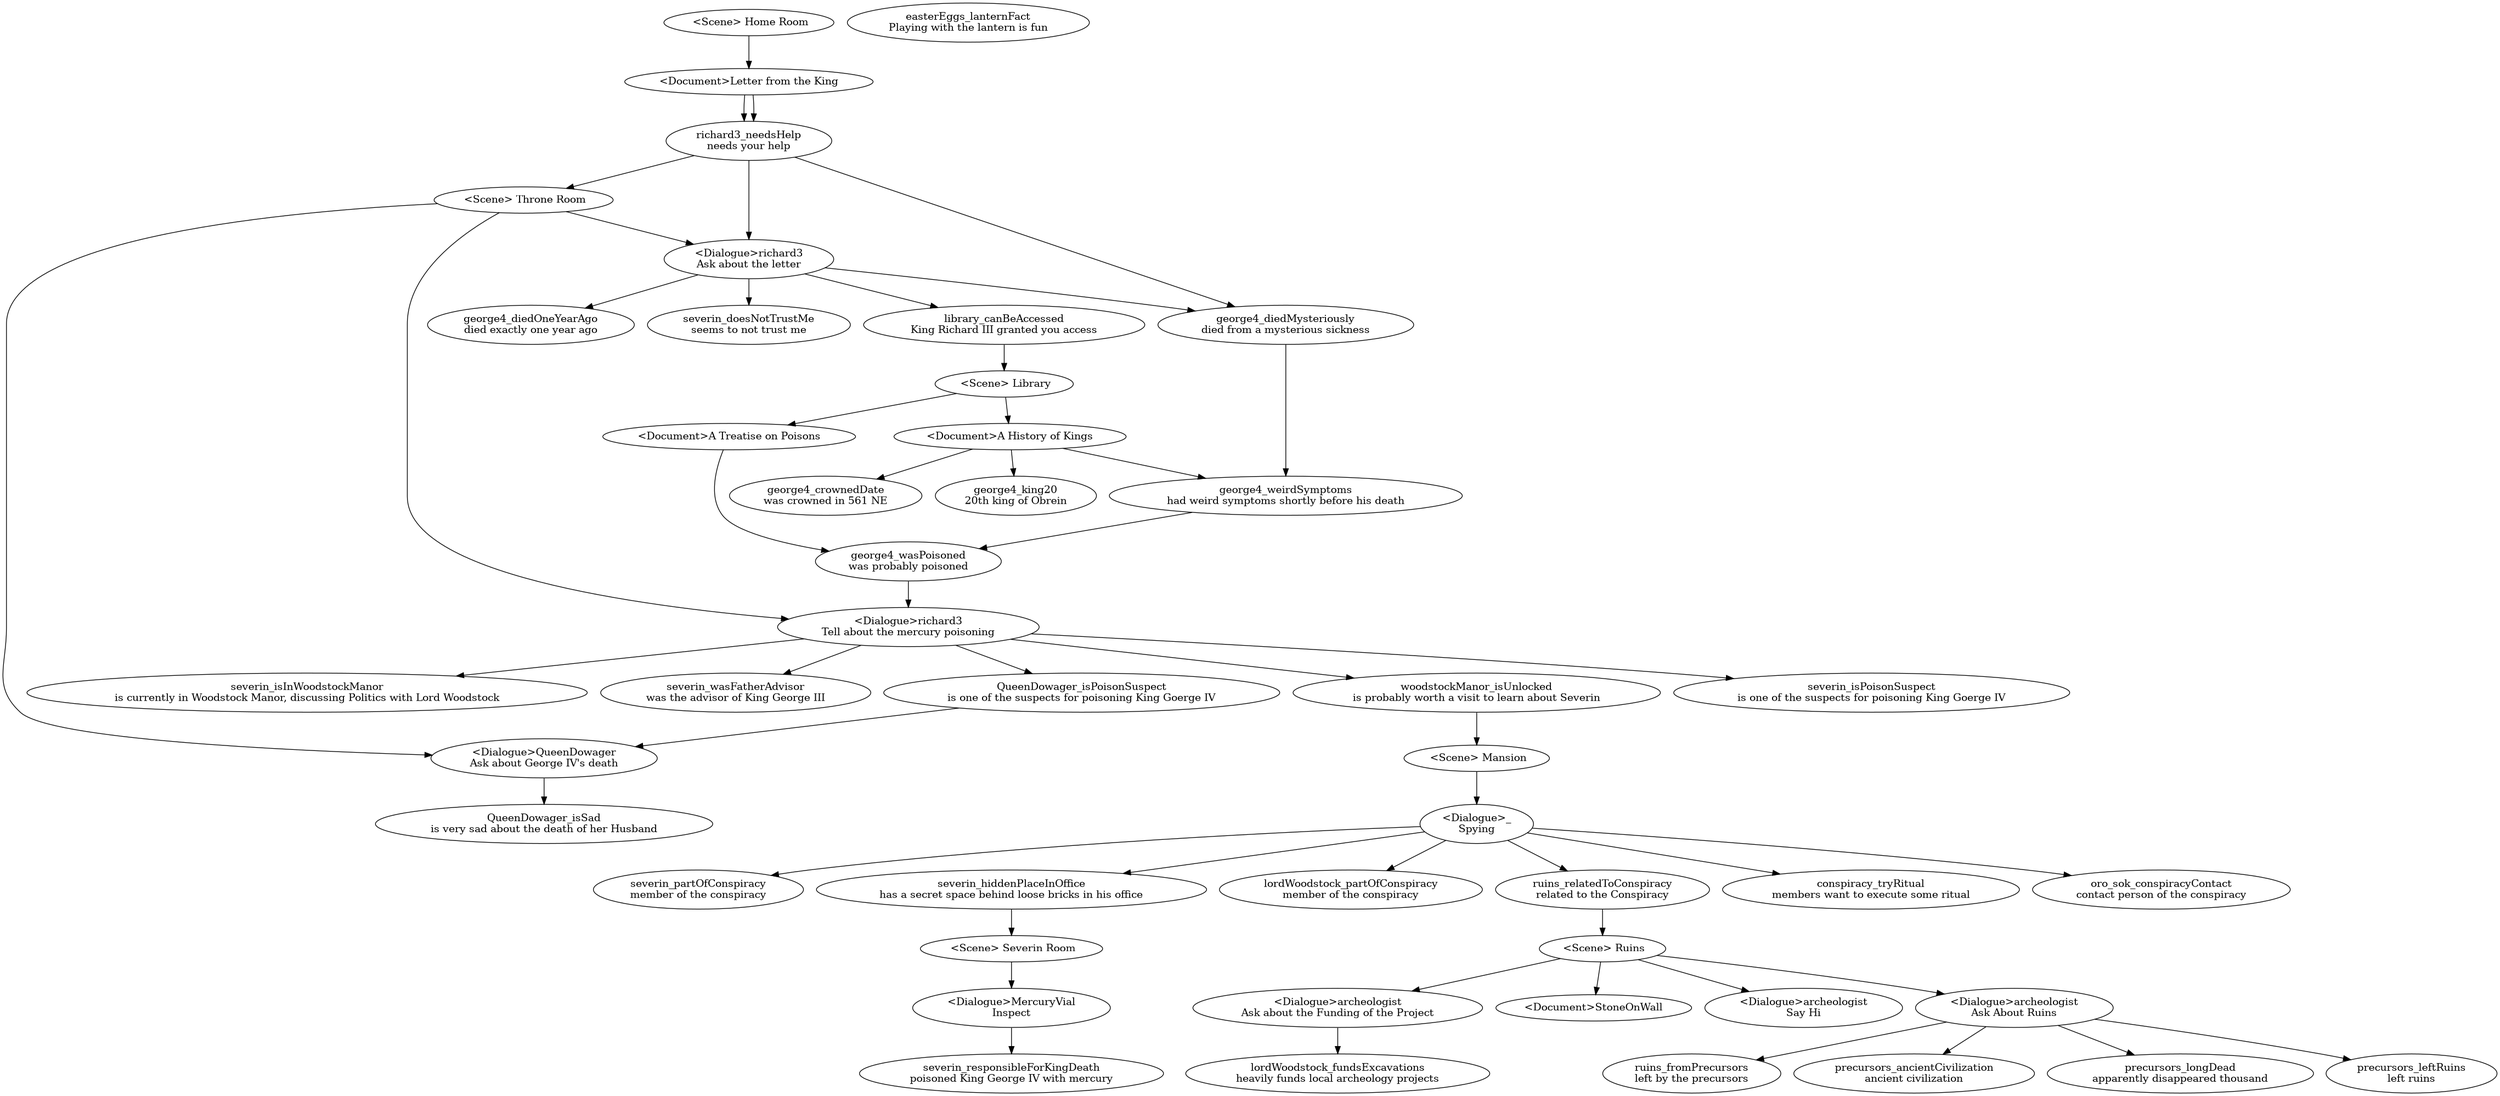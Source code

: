 @startuml
digraph facts {

richard3_needsHelp [label ="richard3_needsHelp\nneeds your help"]
george4_diedMysteriously [label ="george4_diedMysteriously\ndied from a mysterious sickness"]
george4_weirdSymptoms [label ="george4_weirdSymptoms\nhad weird symptoms shortly before his death"]
george4_wasPoisoned [label ="george4_wasPoisoned\nwas probably poisoned"]
george4_diedOneYearAgo [label ="george4_diedOneYearAgo\ndied exactly one year ago"]
george4_king20 [label ="george4_king20\n20th king of Obrein"]
george4_crownedDate [label ="george4_crownedDate\nwas crowned in 561 NE"]
severin_wasFatherAdvisor [label ="severin_wasFatherAdvisor\nwas the advisor of King George III"]
severin_isPoisonSuspect [label ="severin_isPoisonSuspect\nis one of the suspects for poisoning King Goerge IV"]
severin_isInWoodstockManor [label ="severin_isInWoodstockManor\nis currently in Woodstock Manor, discussing Politics with Lord Woodstock"]
severin_doesNotTrustMe [label ="severin_doesNotTrustMe\nseems to not trust me"]
severin_partOfConspiracy [label ="severin_partOfConspiracy\nmember of the conspiracy"]
severin_hiddenPlaceInOffice [label ="severin_hiddenPlaceInOffice\nhas a secret space behind loose bricks in his office"]
severin_responsibleForKingDeath [label ="severin_responsibleForKingDeath\npoisoned King George IV with mercury"]
library_canBeAccessed [label ="library_canBeAccessed\nKing Richard III granted you access"]
easterEggs_lanternFact [label ="easterEggs_lanternFact\nPlaying with the lantern is fun"]
lordWoodstock_partOfConspiracy [label ="lordWoodstock_partOfConspiracy\nmember of the conspiracy"]
lordWoodstock_fundsExcavations [label ="lordWoodstock_fundsExcavations\nheavily funds local archeology projects"]
QueenDowager_isPoisonSuspect [label ="QueenDowager_isPoisonSuspect\nis one of the suspects for poisoning King Goerge IV"]
QueenDowager_isSad [label ="QueenDowager_isSad\nis very sad about the death of her Husband"]
woodstockManor_isUnlocked [label ="woodstockManor_isUnlocked\nis probably worth a visit to learn about Severin"]
ruins_relatedToConspiracy [label ="ruins_relatedToConspiracy\nrelated to the Conspiracy"]
ruins_fromPrecursors [label ="ruins_fromPrecursors\nleft by the precursors"]
conspiracy_tryRitual [label ="conspiracy_tryRitual\nmembers want to execute some ritual"]
oro_sok_conspiracyContact [label ="oro_sok_conspiracyContact\ncontact person of the conspiracy"]
precursors_ancientCivilization [label ="precursors_ancientCivilization\nancient civilization"]
precursors_longDead [label ="precursors_longDead\napparently disappeared thousand"]
precursors_leftRuins [label ="precursors_leftRuins\nleft ruins"]

richard3_needsHelp -> george4_diedMysteriously
george4_diedMysteriously -> george4_weirdSymptoms
george4_weirdSymptoms -> george4_wasPoisoned

Throne_Room [label = " <Scene> Throne Room"]
richard3_needsHelp -> Throne_Room
Library [label = " <Scene> Library"]
library_canBeAccessed -> Library
Home_Room [label = " <Scene> Home Room"]
Ruins [label = " <Scene> Ruins"]
ruins_relatedToConspiracy -> Ruins
Mansion [label = " <Scene> Mansion"]
woodstockManor_isUnlocked -> Mansion
Severin_Room [label = " <Scene> Severin Room"]
severin_hiddenPlaceInOffice -> Severin_Room

Throne_Room -> richard3_Tell_about_the_mercury_poisoning
richard3_Tell_about_the_mercury_poisoning [label ="<Dialogue>richard3\nTell about the mercury poisoning"]
george4_wasPoisoned -> richard3_Tell_about_the_mercury_poisoning
richard3_Tell_about_the_mercury_poisoning -> severin_isPoisonSuspect
richard3_Tell_about_the_mercury_poisoning -> QueenDowager_isPoisonSuspect
richard3_Tell_about_the_mercury_poisoning -> severin_wasFatherAdvisor
richard3_Tell_about_the_mercury_poisoning -> woodstockManor_isUnlocked
richard3_Tell_about_the_mercury_poisoning -> severin_isInWoodstockManor
Throne_Room -> richard3_Ask_about_the_letter
richard3_Ask_about_the_letter [label ="<Dialogue>richard3\nAsk about the letter"]
richard3_needsHelp -> richard3_Ask_about_the_letter
richard3_Ask_about_the_letter -> george4_diedOneYearAgo
richard3_Ask_about_the_letter -> george4_diedMysteriously
richard3_Ask_about_the_letter -> library_canBeAccessed
richard3_Ask_about_the_letter -> severin_doesNotTrustMe
Throne_Room -> QueenDowager_Ask_about_George_IV_s_death
QueenDowager_Ask_about_George_IV_s_death [label ="<Dialogue>QueenDowager\nAsk about George IV's death"]
QueenDowager_isPoisonSuspect -> QueenDowager_Ask_about_George_IV_s_death
QueenDowager_Ask_about_George_IV_s_death -> QueenDowager_isSad
Library -> A_History_of_Kings
A_History_of_Kings [label ="<Document>A History of Kings"]
A_History_of_Kings -> george4_king20
A_History_of_Kings -> george4_crownedDate
A_History_of_Kings -> george4_weirdSymptoms
Library -> A_Treatise_on_Poisons
A_Treatise_on_Poisons [label ="<Document>A Treatise on Poisons"]
A_Treatise_on_Poisons -> george4_wasPoisoned
Home_Room -> Letter_from_the_King
Letter_from_the_King [label ="<Document>Letter from the King"]
Letter_from_the_King -> richard3_needsHelp
Letter_from_the_King -> richard3_needsHelp
Ruins -> archeologist_Say_Hi
archeologist_Say_Hi [label ="<Dialogue>archeologist\nSay Hi"]
Ruins -> archeologist_Ask_About_Ruins
archeologist_Ask_About_Ruins [label ="<Dialogue>archeologist\nAsk About Ruins"]
archeologist_Ask_About_Ruins -> precursors_ancientCivilization
archeologist_Ask_About_Ruins -> precursors_longDead
archeologist_Ask_About_Ruins -> precursors_leftRuins
archeologist_Ask_About_Ruins -> ruins_fromPrecursors
Ruins -> archeologist_Ask_about_the_Funding_of_the_Project
archeologist_Ask_about_the_Funding_of_the_Project [label ="<Dialogue>archeologist\nAsk about the Funding of the Project"]
archeologist_Ask_about_the_Funding_of_the_Project -> lordWoodstock_fundsExcavations
Ruins -> StoneOnWall
StoneOnWall [label ="<Document>StoneOnWall"]
Mansion -> __Spying
__Spying [label ="<Dialogue>_\nSpying"]
__Spying -> severin_hiddenPlaceInOffice
__Spying -> oro_sok_conspiracyContact
__Spying -> conspiracy_tryRitual
__Spying -> severin_partOfConspiracy
__Spying -> lordWoodstock_partOfConspiracy
__Spying -> ruins_relatedToConspiracy
Severin_Room -> MercuryVial_Inspect
MercuryVial_Inspect [label ="<Dialogue>MercuryVial\nInspect"]
MercuryVial_Inspect -> severin_responsibleForKingDeath

}
@enduml